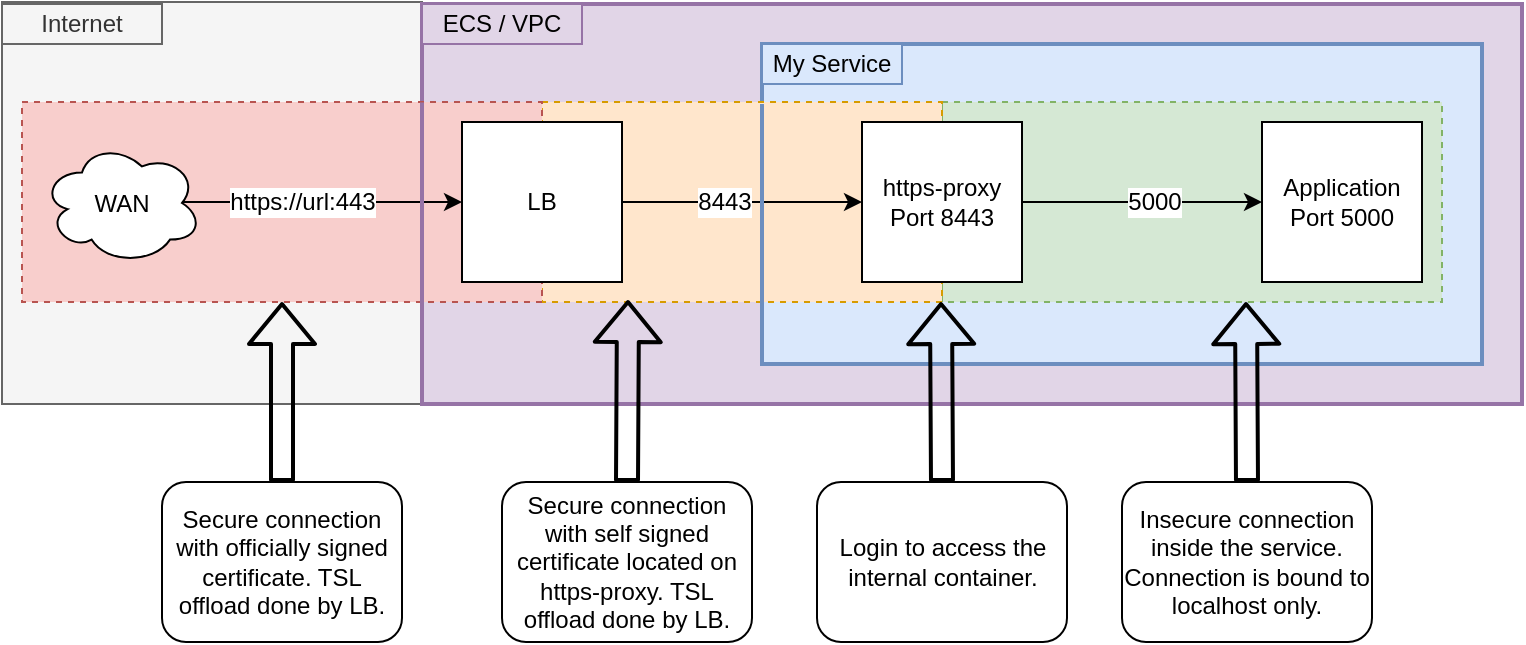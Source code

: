<mxfile version="13.6.6" type="google"><diagram id="CeHo8RuKiXBbwXDXIuzu" name="Page-1"><mxGraphModel dx="1424" dy="832" grid="1" gridSize="10" guides="1" tooltips="1" connect="1" arrows="1" fold="1" page="1" pageScale="1" pageWidth="381" pageHeight="320" math="0" shadow="0"><root><mxCell id="0"/><mxCell id="1" parent="0"/><mxCell id="F3DuDylS1BTgFmpXXyF6-41" value="" style="rounded=0;whiteSpace=wrap;html=1;strokeWidth=1;fillColor=#f5f5f5;strokeColor=#666666;fontColor=#333333;" parent="1" vertex="1"><mxGeometry width="210" height="201" as="geometry"/></mxCell><mxCell id="F3DuDylS1BTgFmpXXyF6-32" value="" style="rounded=0;whiteSpace=wrap;html=1;fillColor=#e1d5e7;strokeColor=#9673a6;strokeWidth=2;align=left;" parent="1" vertex="1"><mxGeometry x="210" y="1" width="550" height="200" as="geometry"/></mxCell><mxCell id="F3DuDylS1BTgFmpXXyF6-11" value="" style="rounded=0;whiteSpace=wrap;html=1;fillColor=#dae8fc;strokeColor=#6c8ebf;strokeWidth=2;" parent="1" vertex="1"><mxGeometry x="380" y="21" width="360" height="160" as="geometry"/></mxCell><mxCell id="F3DuDylS1BTgFmpXXyF6-24" value="" style="rounded=0;whiteSpace=wrap;html=1;fillColor=#d5e8d4;strokeColor=#82b366;dashed=1;" parent="1" vertex="1"><mxGeometry x="470" y="50" width="250" height="100" as="geometry"/></mxCell><mxCell id="F3DuDylS1BTgFmpXXyF6-23" value="" style="rounded=0;whiteSpace=wrap;html=1;fillColor=#ffe6cc;strokeColor=#d79b00;dashed=1;" parent="1" vertex="1"><mxGeometry x="270" y="50" width="200" height="100" as="geometry"/></mxCell><mxCell id="F3DuDylS1BTgFmpXXyF6-22" value="" style="rounded=0;whiteSpace=wrap;html=1;fillColor=#f8cecc;strokeColor=#b85450;dashed=1;" parent="1" vertex="1"><mxGeometry x="10" y="50" width="260" height="100" as="geometry"/></mxCell><mxCell id="F3DuDylS1BTgFmpXXyF6-2" value="https-proxy&lt;br&gt;Port 8443" style="whiteSpace=wrap;html=1;aspect=fixed;" parent="1" vertex="1"><mxGeometry x="430" y="60" width="80" height="80" as="geometry"/></mxCell><mxCell id="F3DuDylS1BTgFmpXXyF6-3" value="Application&lt;br&gt;Port 5000" style="whiteSpace=wrap;html=1;aspect=fixed;" parent="1" vertex="1"><mxGeometry x="630" y="60" width="80" height="80" as="geometry"/></mxCell><mxCell id="F3DuDylS1BTgFmpXXyF6-4" value="" style="endArrow=classic;html=1;exitX=1;exitY=0.5;exitDx=0;exitDy=0;" parent="1" source="F3DuDylS1BTgFmpXXyF6-2" target="F3DuDylS1BTgFmpXXyF6-3" edge="1"><mxGeometry width="50" height="50" relative="1" as="geometry"><mxPoint x="360" y="420" as="sourcePoint"/><mxPoint x="910" y="240.8" as="targetPoint"/></mxGeometry></mxCell><mxCell id="F3DuDylS1BTgFmpXXyF6-7" value="5000" style="text;html=1;resizable=0;points=[];align=center;verticalAlign=middle;labelBackgroundColor=#ffffff;" parent="F3DuDylS1BTgFmpXXyF6-4" vertex="1" connectable="0"><mxGeometry x="0.29" y="-2" relative="1" as="geometry"><mxPoint x="-12" y="-2" as="offset"/></mxGeometry></mxCell><mxCell id="F3DuDylS1BTgFmpXXyF6-5" value="" style="endArrow=classic;html=1;entryX=0;entryY=0.5;entryDx=0;entryDy=0;exitX=1;exitY=0.5;exitDx=0;exitDy=0;" parent="1" source="F3DuDylS1BTgFmpXXyF6-6" target="F3DuDylS1BTgFmpXXyF6-2" edge="1"><mxGeometry width="50" height="50" relative="1" as="geometry"><mxPoint x="310" y="100" as="sourcePoint"/><mxPoint x="410" y="370" as="targetPoint"/></mxGeometry></mxCell><mxCell id="F3DuDylS1BTgFmpXXyF6-8" value="8443" style="text;html=1;resizable=0;points=[];align=center;verticalAlign=middle;labelBackgroundColor=#ffffff;" parent="F3DuDylS1BTgFmpXXyF6-5" vertex="1" connectable="0"><mxGeometry x="-0.231" relative="1" as="geometry"><mxPoint x="5" as="offset"/></mxGeometry></mxCell><mxCell id="F3DuDylS1BTgFmpXXyF6-6" value="LB" style="whiteSpace=wrap;html=1;aspect=fixed;" parent="1" vertex="1"><mxGeometry x="230" y="60" width="80" height="80" as="geometry"/></mxCell><mxCell id="F3DuDylS1BTgFmpXXyF6-12" value="" style="endArrow=classic;html=1;entryX=0;entryY=0.5;entryDx=0;entryDy=0;" parent="1" target="F3DuDylS1BTgFmpXXyF6-6" edge="1"><mxGeometry width="50" height="50" relative="1" as="geometry"><mxPoint x="90" y="100" as="sourcePoint"/><mxPoint x="280" y="180" as="targetPoint"/></mxGeometry></mxCell><mxCell id="F3DuDylS1BTgFmpXXyF6-13" value="https://url:443" style="text;html=1;resizable=0;points=[];align=center;verticalAlign=middle;labelBackgroundColor=#ffffff;" parent="F3DuDylS1BTgFmpXXyF6-12" vertex="1" connectable="0"><mxGeometry x="-0.298" relative="1" as="geometry"><mxPoint x="11" as="offset"/></mxGeometry></mxCell><mxCell id="F3DuDylS1BTgFmpXXyF6-35" value="ECS / VPC" style="rounded=0;whiteSpace=wrap;html=1;strokeWidth=1;fillColor=#e1d5e7;strokeColor=#9673a6;" parent="1" vertex="1"><mxGeometry x="210" y="1" width="80" height="20" as="geometry"/></mxCell><mxCell id="F3DuDylS1BTgFmpXXyF6-36" value="My Service" style="rounded=0;whiteSpace=wrap;html=1;strokeWidth=1;fillColor=#dae8fc;strokeColor=#6c8ebf;" parent="1" vertex="1"><mxGeometry x="380" y="21" width="70" height="20" as="geometry"/></mxCell><mxCell id="F3DuDylS1BTgFmpXXyF6-38" value="" style="endArrow=none;html=1;fillColor=#dae8fc;strokeColor=#6c8ebf;strokeWidth=2;" parent="1" edge="1"><mxGeometry width="50" height="50" relative="1" as="geometry"><mxPoint x="380" y="151" as="sourcePoint"/><mxPoint x="380" y="51" as="targetPoint"/></mxGeometry></mxCell><mxCell id="F3DuDylS1BTgFmpXXyF6-39" value="" style="endArrow=none;html=1;fillColor=#e1d5e7;strokeColor=#9673a6;strokeWidth=2;exitX=0;exitY=0.75;exitDx=0;exitDy=0;entryX=1;entryY=0.25;entryDx=0;entryDy=0;" parent="1" source="F3DuDylS1BTgFmpXXyF6-32" target="F3DuDylS1BTgFmpXXyF6-41" edge="1"><mxGeometry width="50" height="50" relative="1" as="geometry"><mxPoint x="269" y="150" as="sourcePoint"/><mxPoint x="269" y="50" as="targetPoint"/></mxGeometry></mxCell><mxCell id="F3DuDylS1BTgFmpXXyF6-42" value="Internet" style="rounded=0;whiteSpace=wrap;html=1;strokeWidth=1;fillColor=#f5f5f5;strokeColor=#666666;fontColor=#333333;" parent="1" vertex="1"><mxGeometry y="1" width="80" height="20" as="geometry"/></mxCell><mxCell id="F3DuDylS1BTgFmpXXyF6-43" value="WAN" style="ellipse;shape=cloud;whiteSpace=wrap;html=1;strokeWidth=1;" parent="1" vertex="1"><mxGeometry x="20" y="70" width="80" height="61" as="geometry"/></mxCell><mxCell id="F3DuDylS1BTgFmpXXyF6-44" value="" style="shape=flexArrow;endArrow=classic;html=1;strokeWidth=2;exitX=0.5;exitY=0;exitDx=0;exitDy=0;entryX=0.5;entryY=1;entryDx=0;entryDy=0;" parent="1" edge="1" target="F3DuDylS1BTgFmpXXyF6-22" source="F3DuDylS1BTgFmpXXyF6-47"><mxGeometry width="50" height="50" relative="1" as="geometry"><mxPoint x="159.5" y="272" as="sourcePoint"/><mxPoint x="159.5" y="150" as="targetPoint"/></mxGeometry></mxCell><mxCell id="F3DuDylS1BTgFmpXXyF6-45" value="" style="shape=flexArrow;endArrow=classic;html=1;strokeWidth=2;exitX=0.5;exitY=0;exitDx=0;exitDy=0;" parent="1" edge="1" source="F3DuDylS1BTgFmpXXyF6-48"><mxGeometry width="50" height="50" relative="1" as="geometry"><mxPoint x="311.5" y="272" as="sourcePoint"/><mxPoint x="313" y="149" as="targetPoint"/></mxGeometry></mxCell><mxCell id="F3DuDylS1BTgFmpXXyF6-46" value="" style="shape=flexArrow;endArrow=classic;html=1;strokeWidth=2;exitX=0.5;exitY=0;exitDx=0;exitDy=0;" parent="1" edge="1" source="F3DuDylS1BTgFmpXXyF6-49"><mxGeometry width="50" height="50" relative="1" as="geometry"><mxPoint x="622" y="272" as="sourcePoint"/><mxPoint x="622" y="150" as="targetPoint"/></mxGeometry></mxCell><mxCell id="F3DuDylS1BTgFmpXXyF6-47" value="Secure connection with officially signed certificate. TSL offload done by LB." style="rounded=1;whiteSpace=wrap;html=1;strokeWidth=1;" parent="1" vertex="1"><mxGeometry x="80" y="240" width="120" height="80" as="geometry"/></mxCell><mxCell id="F3DuDylS1BTgFmpXXyF6-48" value="Secure connection with self signed certificate located on https-proxy. TSL offload done by LB." style="rounded=1;whiteSpace=wrap;html=1;strokeWidth=1;" parent="1" vertex="1"><mxGeometry x="250" y="240" width="125" height="80" as="geometry"/></mxCell><mxCell id="F3DuDylS1BTgFmpXXyF6-49" value="Insecure connection inside the service. Connection is bound to localhost only." style="rounded=1;whiteSpace=wrap;html=1;strokeWidth=1;" parent="1" vertex="1"><mxGeometry x="560" y="240" width="125" height="80" as="geometry"/></mxCell><mxCell id="HaeB0JrsPhDLKJWv1yDV-1" value="" style="shape=flexArrow;endArrow=classic;html=1;strokeWidth=2;exitX=0.5;exitY=0;exitDx=0;exitDy=0;" parent="1" edge="1" source="HaeB0JrsPhDLKJWv1yDV-2"><mxGeometry width="50" height="50" relative="1" as="geometry"><mxPoint x="469.5" y="272" as="sourcePoint"/><mxPoint x="469.5" y="150" as="targetPoint"/></mxGeometry></mxCell><mxCell id="HaeB0JrsPhDLKJWv1yDV-2" value="Login to access the internal container." style="rounded=1;whiteSpace=wrap;html=1;strokeWidth=1;" parent="1" vertex="1"><mxGeometry x="407.5" y="240" width="125" height="80" as="geometry"/></mxCell></root></mxGraphModel></diagram></mxfile>
